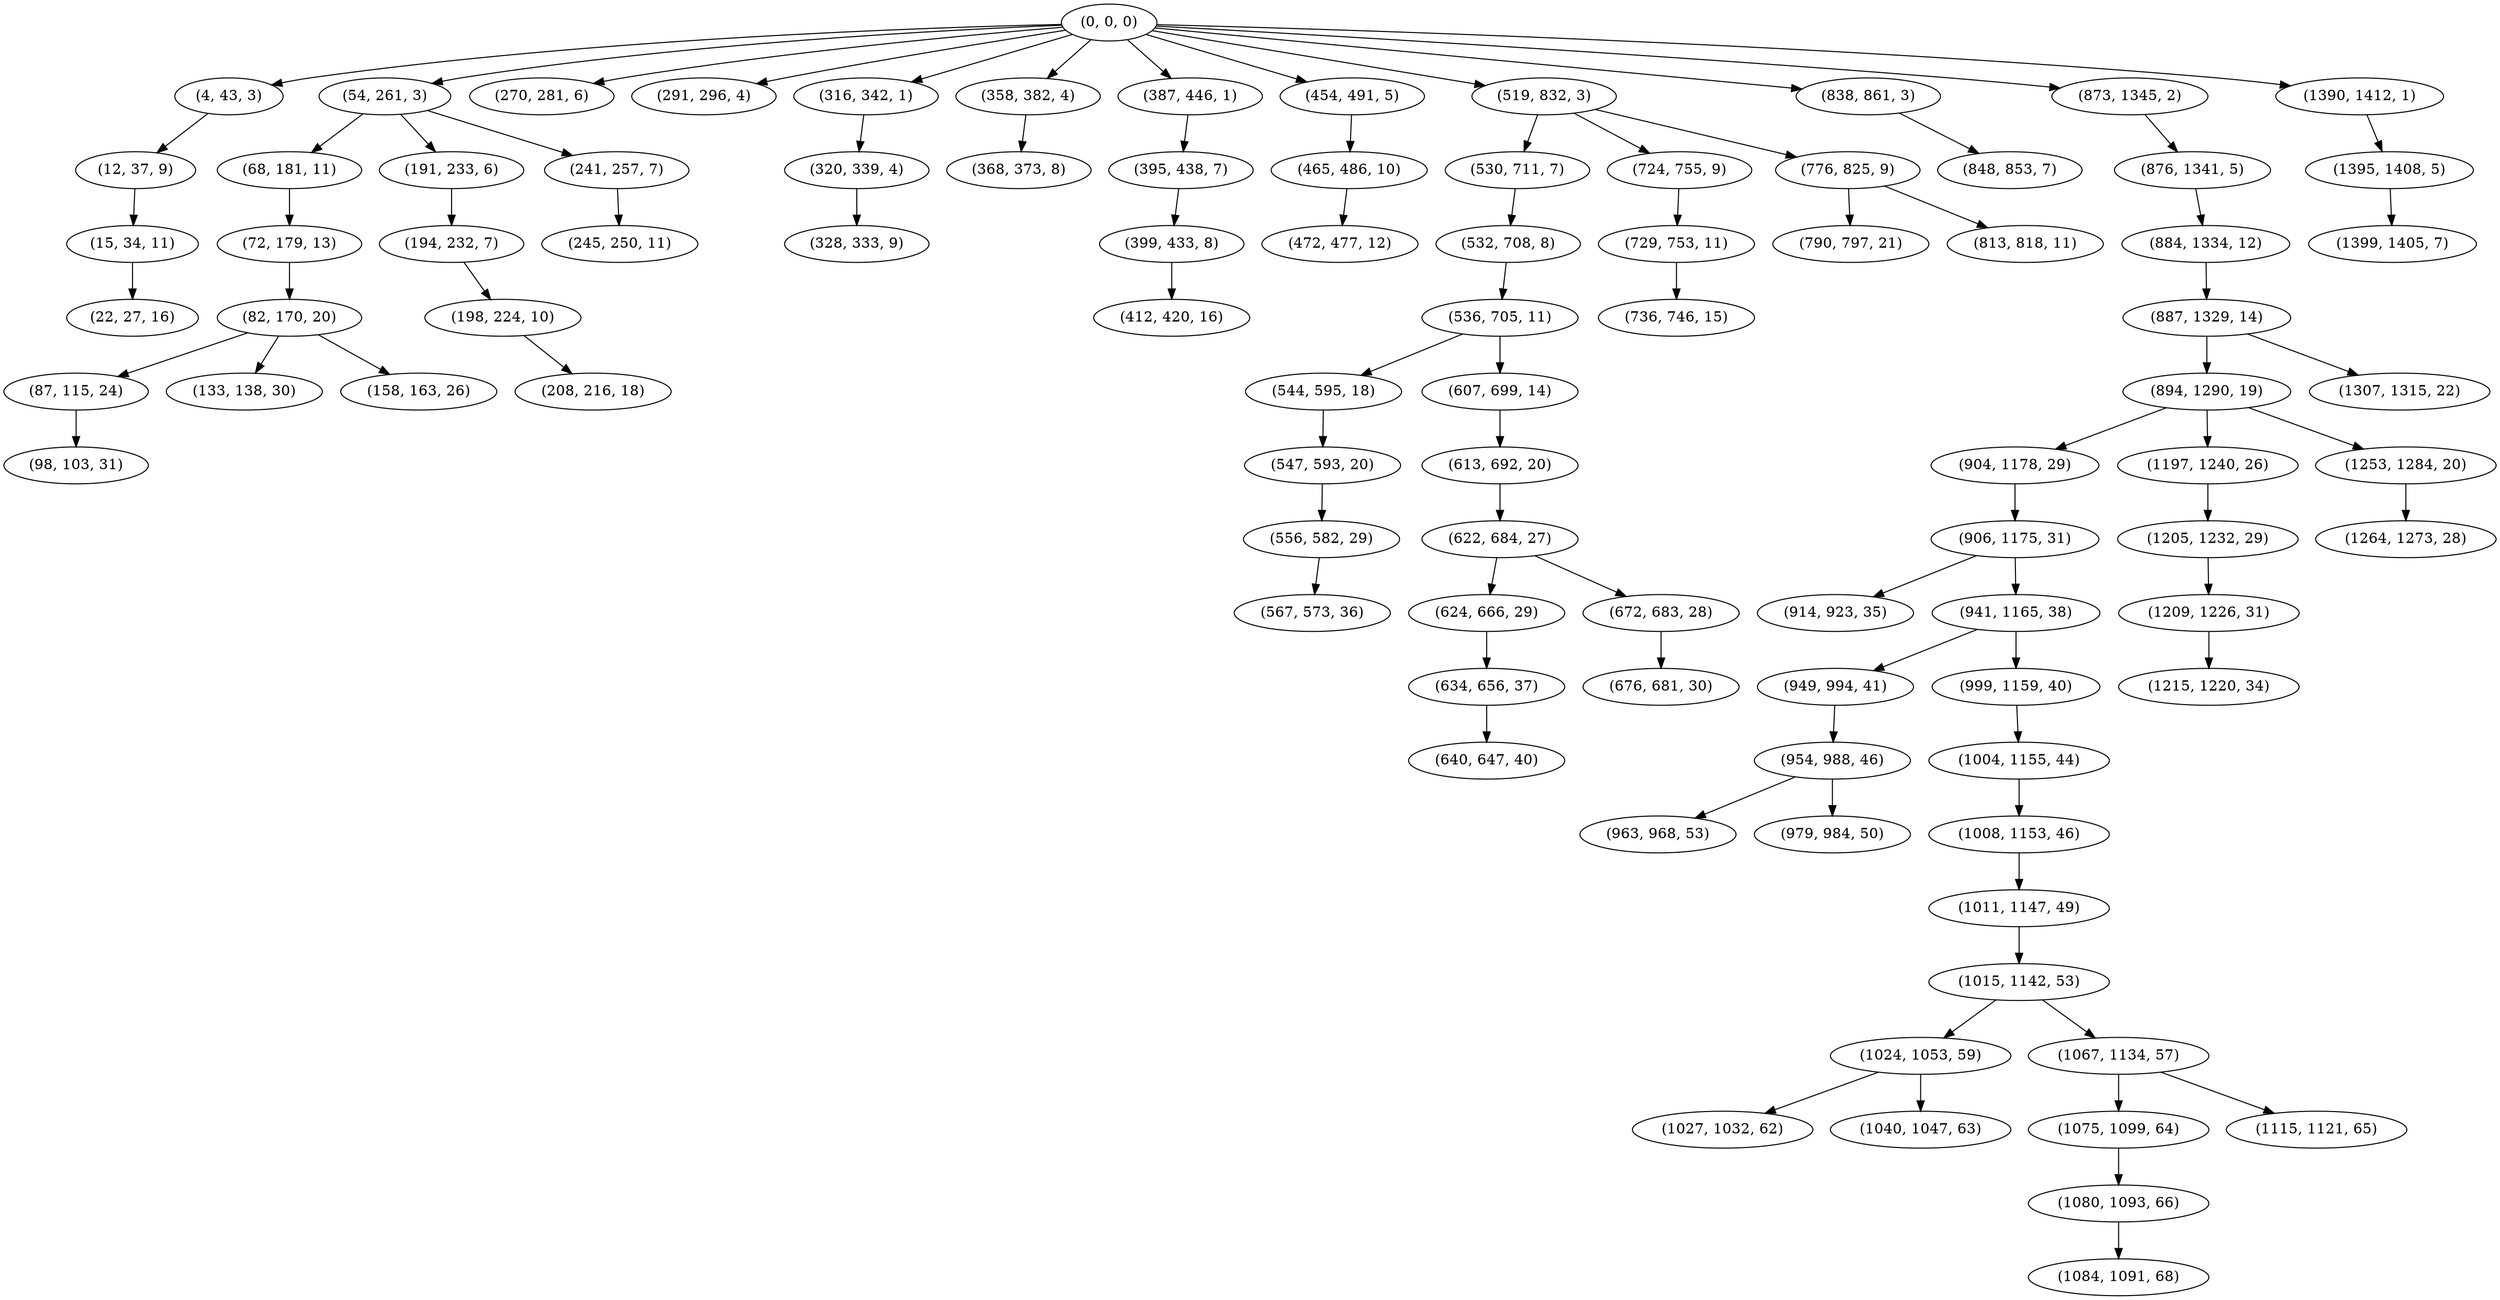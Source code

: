 digraph tree {
    "(0, 0, 0)";
    "(4, 43, 3)";
    "(12, 37, 9)";
    "(15, 34, 11)";
    "(22, 27, 16)";
    "(54, 261, 3)";
    "(68, 181, 11)";
    "(72, 179, 13)";
    "(82, 170, 20)";
    "(87, 115, 24)";
    "(98, 103, 31)";
    "(133, 138, 30)";
    "(158, 163, 26)";
    "(191, 233, 6)";
    "(194, 232, 7)";
    "(198, 224, 10)";
    "(208, 216, 18)";
    "(241, 257, 7)";
    "(245, 250, 11)";
    "(270, 281, 6)";
    "(291, 296, 4)";
    "(316, 342, 1)";
    "(320, 339, 4)";
    "(328, 333, 9)";
    "(358, 382, 4)";
    "(368, 373, 8)";
    "(387, 446, 1)";
    "(395, 438, 7)";
    "(399, 433, 8)";
    "(412, 420, 16)";
    "(454, 491, 5)";
    "(465, 486, 10)";
    "(472, 477, 12)";
    "(519, 832, 3)";
    "(530, 711, 7)";
    "(532, 708, 8)";
    "(536, 705, 11)";
    "(544, 595, 18)";
    "(547, 593, 20)";
    "(556, 582, 29)";
    "(567, 573, 36)";
    "(607, 699, 14)";
    "(613, 692, 20)";
    "(622, 684, 27)";
    "(624, 666, 29)";
    "(634, 656, 37)";
    "(640, 647, 40)";
    "(672, 683, 28)";
    "(676, 681, 30)";
    "(724, 755, 9)";
    "(729, 753, 11)";
    "(736, 746, 15)";
    "(776, 825, 9)";
    "(790, 797, 21)";
    "(813, 818, 11)";
    "(838, 861, 3)";
    "(848, 853, 7)";
    "(873, 1345, 2)";
    "(876, 1341, 5)";
    "(884, 1334, 12)";
    "(887, 1329, 14)";
    "(894, 1290, 19)";
    "(904, 1178, 29)";
    "(906, 1175, 31)";
    "(914, 923, 35)";
    "(941, 1165, 38)";
    "(949, 994, 41)";
    "(954, 988, 46)";
    "(963, 968, 53)";
    "(979, 984, 50)";
    "(999, 1159, 40)";
    "(1004, 1155, 44)";
    "(1008, 1153, 46)";
    "(1011, 1147, 49)";
    "(1015, 1142, 53)";
    "(1024, 1053, 59)";
    "(1027, 1032, 62)";
    "(1040, 1047, 63)";
    "(1067, 1134, 57)";
    "(1075, 1099, 64)";
    "(1080, 1093, 66)";
    "(1084, 1091, 68)";
    "(1115, 1121, 65)";
    "(1197, 1240, 26)";
    "(1205, 1232, 29)";
    "(1209, 1226, 31)";
    "(1215, 1220, 34)";
    "(1253, 1284, 20)";
    "(1264, 1273, 28)";
    "(1307, 1315, 22)";
    "(1390, 1412, 1)";
    "(1395, 1408, 5)";
    "(1399, 1405, 7)";
    "(0, 0, 0)" -> "(4, 43, 3)";
    "(0, 0, 0)" -> "(54, 261, 3)";
    "(0, 0, 0)" -> "(270, 281, 6)";
    "(0, 0, 0)" -> "(291, 296, 4)";
    "(0, 0, 0)" -> "(316, 342, 1)";
    "(0, 0, 0)" -> "(358, 382, 4)";
    "(0, 0, 0)" -> "(387, 446, 1)";
    "(0, 0, 0)" -> "(454, 491, 5)";
    "(0, 0, 0)" -> "(519, 832, 3)";
    "(0, 0, 0)" -> "(838, 861, 3)";
    "(0, 0, 0)" -> "(873, 1345, 2)";
    "(0, 0, 0)" -> "(1390, 1412, 1)";
    "(4, 43, 3)" -> "(12, 37, 9)";
    "(12, 37, 9)" -> "(15, 34, 11)";
    "(15, 34, 11)" -> "(22, 27, 16)";
    "(54, 261, 3)" -> "(68, 181, 11)";
    "(54, 261, 3)" -> "(191, 233, 6)";
    "(54, 261, 3)" -> "(241, 257, 7)";
    "(68, 181, 11)" -> "(72, 179, 13)";
    "(72, 179, 13)" -> "(82, 170, 20)";
    "(82, 170, 20)" -> "(87, 115, 24)";
    "(82, 170, 20)" -> "(133, 138, 30)";
    "(82, 170, 20)" -> "(158, 163, 26)";
    "(87, 115, 24)" -> "(98, 103, 31)";
    "(191, 233, 6)" -> "(194, 232, 7)";
    "(194, 232, 7)" -> "(198, 224, 10)";
    "(198, 224, 10)" -> "(208, 216, 18)";
    "(241, 257, 7)" -> "(245, 250, 11)";
    "(316, 342, 1)" -> "(320, 339, 4)";
    "(320, 339, 4)" -> "(328, 333, 9)";
    "(358, 382, 4)" -> "(368, 373, 8)";
    "(387, 446, 1)" -> "(395, 438, 7)";
    "(395, 438, 7)" -> "(399, 433, 8)";
    "(399, 433, 8)" -> "(412, 420, 16)";
    "(454, 491, 5)" -> "(465, 486, 10)";
    "(465, 486, 10)" -> "(472, 477, 12)";
    "(519, 832, 3)" -> "(530, 711, 7)";
    "(519, 832, 3)" -> "(724, 755, 9)";
    "(519, 832, 3)" -> "(776, 825, 9)";
    "(530, 711, 7)" -> "(532, 708, 8)";
    "(532, 708, 8)" -> "(536, 705, 11)";
    "(536, 705, 11)" -> "(544, 595, 18)";
    "(536, 705, 11)" -> "(607, 699, 14)";
    "(544, 595, 18)" -> "(547, 593, 20)";
    "(547, 593, 20)" -> "(556, 582, 29)";
    "(556, 582, 29)" -> "(567, 573, 36)";
    "(607, 699, 14)" -> "(613, 692, 20)";
    "(613, 692, 20)" -> "(622, 684, 27)";
    "(622, 684, 27)" -> "(624, 666, 29)";
    "(622, 684, 27)" -> "(672, 683, 28)";
    "(624, 666, 29)" -> "(634, 656, 37)";
    "(634, 656, 37)" -> "(640, 647, 40)";
    "(672, 683, 28)" -> "(676, 681, 30)";
    "(724, 755, 9)" -> "(729, 753, 11)";
    "(729, 753, 11)" -> "(736, 746, 15)";
    "(776, 825, 9)" -> "(790, 797, 21)";
    "(776, 825, 9)" -> "(813, 818, 11)";
    "(838, 861, 3)" -> "(848, 853, 7)";
    "(873, 1345, 2)" -> "(876, 1341, 5)";
    "(876, 1341, 5)" -> "(884, 1334, 12)";
    "(884, 1334, 12)" -> "(887, 1329, 14)";
    "(887, 1329, 14)" -> "(894, 1290, 19)";
    "(887, 1329, 14)" -> "(1307, 1315, 22)";
    "(894, 1290, 19)" -> "(904, 1178, 29)";
    "(894, 1290, 19)" -> "(1197, 1240, 26)";
    "(894, 1290, 19)" -> "(1253, 1284, 20)";
    "(904, 1178, 29)" -> "(906, 1175, 31)";
    "(906, 1175, 31)" -> "(914, 923, 35)";
    "(906, 1175, 31)" -> "(941, 1165, 38)";
    "(941, 1165, 38)" -> "(949, 994, 41)";
    "(941, 1165, 38)" -> "(999, 1159, 40)";
    "(949, 994, 41)" -> "(954, 988, 46)";
    "(954, 988, 46)" -> "(963, 968, 53)";
    "(954, 988, 46)" -> "(979, 984, 50)";
    "(999, 1159, 40)" -> "(1004, 1155, 44)";
    "(1004, 1155, 44)" -> "(1008, 1153, 46)";
    "(1008, 1153, 46)" -> "(1011, 1147, 49)";
    "(1011, 1147, 49)" -> "(1015, 1142, 53)";
    "(1015, 1142, 53)" -> "(1024, 1053, 59)";
    "(1015, 1142, 53)" -> "(1067, 1134, 57)";
    "(1024, 1053, 59)" -> "(1027, 1032, 62)";
    "(1024, 1053, 59)" -> "(1040, 1047, 63)";
    "(1067, 1134, 57)" -> "(1075, 1099, 64)";
    "(1067, 1134, 57)" -> "(1115, 1121, 65)";
    "(1075, 1099, 64)" -> "(1080, 1093, 66)";
    "(1080, 1093, 66)" -> "(1084, 1091, 68)";
    "(1197, 1240, 26)" -> "(1205, 1232, 29)";
    "(1205, 1232, 29)" -> "(1209, 1226, 31)";
    "(1209, 1226, 31)" -> "(1215, 1220, 34)";
    "(1253, 1284, 20)" -> "(1264, 1273, 28)";
    "(1390, 1412, 1)" -> "(1395, 1408, 5)";
    "(1395, 1408, 5)" -> "(1399, 1405, 7)";
}

